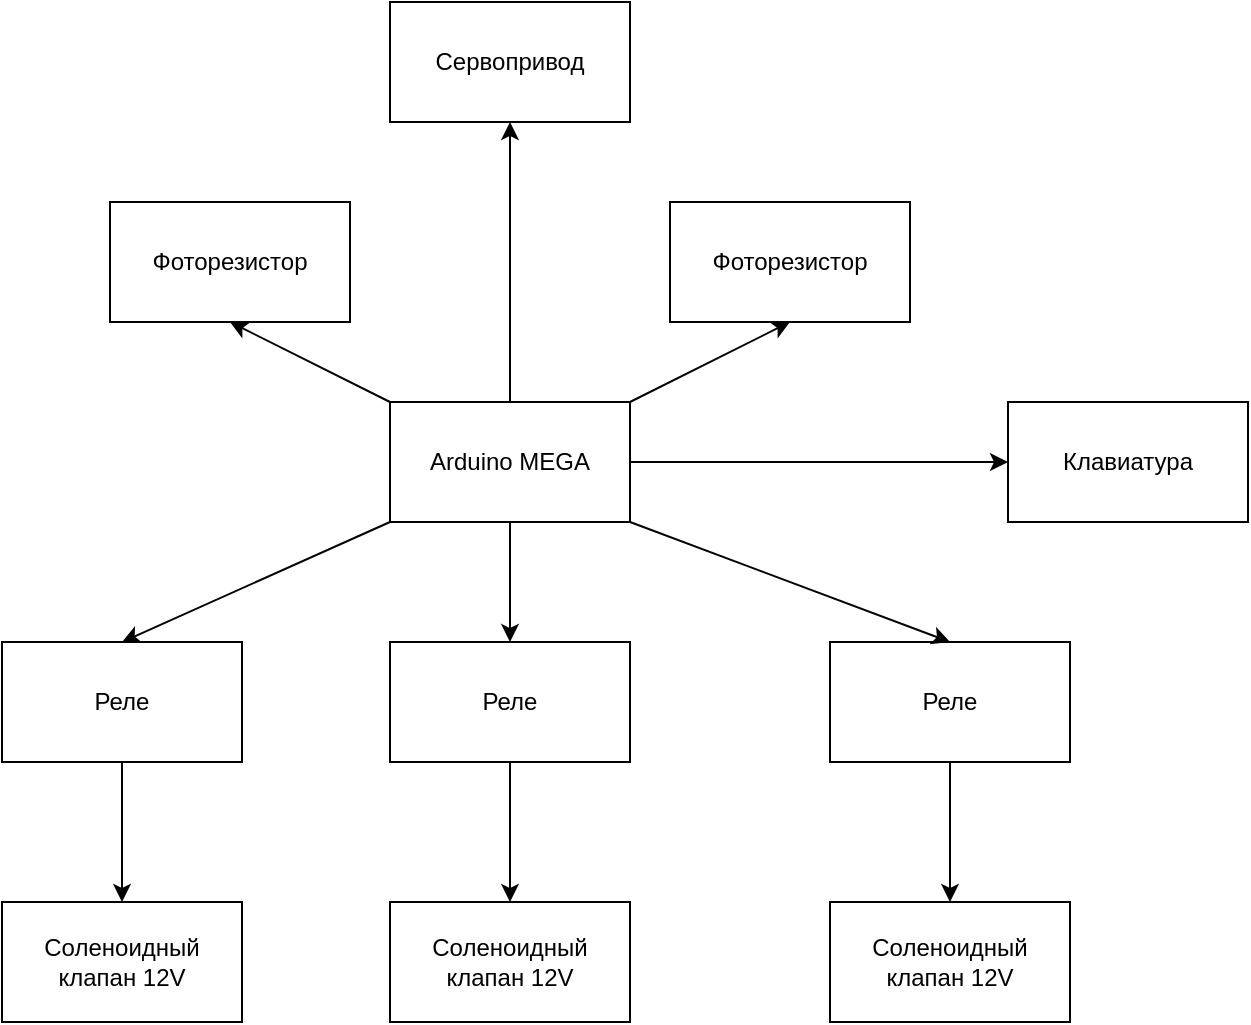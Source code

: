 <mxfile version="26.0.11">
  <diagram name="Страница — 1" id="T1Jc5YZ5e2z9msBJCeWw">
    <mxGraphModel dx="1029" dy="446" grid="0" gridSize="10" guides="1" tooltips="1" connect="1" arrows="1" fold="1" page="1" pageScale="1" pageWidth="827" pageHeight="1169" math="0" shadow="0">
      <root>
        <mxCell id="0" />
        <mxCell id="1" parent="0" />
        <mxCell id="TmbiMUdQjMzt7wLx7HoN-2" value="Arduino MEGA" style="rounded=0;whiteSpace=wrap;html=1;" parent="1" vertex="1">
          <mxGeometry x="340" y="320" width="120" height="60" as="geometry" />
        </mxCell>
        <mxCell id="TmbiMUdQjMzt7wLx7HoN-8" value="Фоторезистор" style="rounded=0;whiteSpace=wrap;html=1;" parent="1" vertex="1">
          <mxGeometry x="200" y="220" width="120" height="60" as="geometry" />
        </mxCell>
        <mxCell id="TmbiMUdQjMzt7wLx7HoN-12" value="Фоторезистор" style="rounded=0;whiteSpace=wrap;html=1;" parent="1" vertex="1">
          <mxGeometry x="480" y="220" width="120" height="60" as="geometry" />
        </mxCell>
        <mxCell id="TmbiMUdQjMzt7wLx7HoN-15" value="Сервопривод" style="rounded=0;whiteSpace=wrap;html=1;" parent="1" vertex="1">
          <mxGeometry x="340" y="120" width="120" height="60" as="geometry" />
        </mxCell>
        <mxCell id="TmbiMUdQjMzt7wLx7HoN-17" value="Реле" style="rounded=0;whiteSpace=wrap;html=1;" parent="1" vertex="1">
          <mxGeometry x="560" y="440" width="120" height="60" as="geometry" />
        </mxCell>
        <mxCell id="TmbiMUdQjMzt7wLx7HoN-18" value="Реле" style="rounded=0;whiteSpace=wrap;html=1;" parent="1" vertex="1">
          <mxGeometry x="340" y="440" width="120" height="60" as="geometry" />
        </mxCell>
        <mxCell id="TmbiMUdQjMzt7wLx7HoN-19" value="Реле" style="rounded=0;whiteSpace=wrap;html=1;" parent="1" vertex="1">
          <mxGeometry x="146" y="440" width="120" height="60" as="geometry" />
        </mxCell>
        <mxCell id="TmbiMUdQjMzt7wLx7HoN-30" value="Клавиатура" style="rounded=0;whiteSpace=wrap;html=1;" parent="1" vertex="1">
          <mxGeometry x="649" y="320" width="120" height="60" as="geometry" />
        </mxCell>
        <mxCell id="TmbiMUdQjMzt7wLx7HoN-34" value="" style="endArrow=classic;html=1;rounded=0;entryX=0.5;entryY=0;entryDx=0;entryDy=0;exitX=0.5;exitY=1;exitDx=0;exitDy=0;" parent="1" source="TmbiMUdQjMzt7wLx7HoN-19" edge="1">
          <mxGeometry width="50" height="50" relative="1" as="geometry">
            <mxPoint x="216" y="500" as="sourcePoint" />
            <mxPoint x="206" y="570" as="targetPoint" />
          </mxGeometry>
        </mxCell>
        <mxCell id="TmbiMUdQjMzt7wLx7HoN-35" value="" style="endArrow=classic;html=1;rounded=0;exitX=0.5;exitY=1;exitDx=0;exitDy=0;" parent="1" source="TmbiMUdQjMzt7wLx7HoN-18" edge="1">
          <mxGeometry width="50" height="50" relative="1" as="geometry">
            <mxPoint x="400" y="490" as="sourcePoint" />
            <mxPoint x="400" y="570" as="targetPoint" />
          </mxGeometry>
        </mxCell>
        <mxCell id="TmbiMUdQjMzt7wLx7HoN-36" value="" style="endArrow=classic;html=1;rounded=0;entryX=0.5;entryY=0;entryDx=0;entryDy=0;" parent="1" edge="1">
          <mxGeometry width="50" height="50" relative="1" as="geometry">
            <mxPoint x="620" y="500" as="sourcePoint" />
            <mxPoint x="620" y="570" as="targetPoint" />
          </mxGeometry>
        </mxCell>
        <mxCell id="TmbiMUdQjMzt7wLx7HoN-37" value="" style="endArrow=classic;html=1;rounded=0;entryX=0.5;entryY=1;entryDx=0;entryDy=0;" parent="1" target="TmbiMUdQjMzt7wLx7HoN-15" edge="1">
          <mxGeometry width="50" height="50" relative="1" as="geometry">
            <mxPoint x="400" y="320" as="sourcePoint" />
            <mxPoint x="400" y="190" as="targetPoint" />
          </mxGeometry>
        </mxCell>
        <mxCell id="TmbiMUdQjMzt7wLx7HoN-38" value="" style="endArrow=classic;html=1;rounded=0;entryX=0.5;entryY=1;entryDx=0;entryDy=0;" parent="1" target="TmbiMUdQjMzt7wLx7HoN-8" edge="1">
          <mxGeometry width="50" height="50" relative="1" as="geometry">
            <mxPoint x="340" y="320" as="sourcePoint" />
            <mxPoint x="390" y="270" as="targetPoint" />
          </mxGeometry>
        </mxCell>
        <mxCell id="TmbiMUdQjMzt7wLx7HoN-39" value="" style="endArrow=classic;html=1;rounded=0;entryX=0.5;entryY=1;entryDx=0;entryDy=0;" parent="1" target="TmbiMUdQjMzt7wLx7HoN-12" edge="1">
          <mxGeometry width="50" height="50" relative="1" as="geometry">
            <mxPoint x="460" y="320" as="sourcePoint" />
            <mxPoint x="510" y="270" as="targetPoint" />
          </mxGeometry>
        </mxCell>
        <mxCell id="TmbiMUdQjMzt7wLx7HoN-40" value="" style="endArrow=classic;html=1;rounded=0;entryX=0.5;entryY=0;entryDx=0;entryDy=0;" parent="1" target="TmbiMUdQjMzt7wLx7HoN-19" edge="1">
          <mxGeometry width="50" height="50" relative="1" as="geometry">
            <mxPoint x="340" y="380" as="sourcePoint" />
            <mxPoint x="390" y="330" as="targetPoint" />
          </mxGeometry>
        </mxCell>
        <mxCell id="TmbiMUdQjMzt7wLx7HoN-41" value="" style="endArrow=classic;html=1;rounded=0;" parent="1" target="TmbiMUdQjMzt7wLx7HoN-18" edge="1">
          <mxGeometry width="50" height="50" relative="1" as="geometry">
            <mxPoint x="400" y="380" as="sourcePoint" />
            <mxPoint x="450" y="330" as="targetPoint" />
          </mxGeometry>
        </mxCell>
        <mxCell id="TmbiMUdQjMzt7wLx7HoN-42" value="" style="endArrow=classic;html=1;rounded=0;entryX=0.5;entryY=0;entryDx=0;entryDy=0;" parent="1" target="TmbiMUdQjMzt7wLx7HoN-17" edge="1">
          <mxGeometry width="50" height="50" relative="1" as="geometry">
            <mxPoint x="460" y="380" as="sourcePoint" />
            <mxPoint x="510" y="330" as="targetPoint" />
          </mxGeometry>
        </mxCell>
        <mxCell id="TmbiMUdQjMzt7wLx7HoN-43" value="" style="endArrow=classic;html=1;rounded=0;entryX=0;entryY=0.5;entryDx=0;entryDy=0;" parent="1" target="TmbiMUdQjMzt7wLx7HoN-30" edge="1">
          <mxGeometry width="50" height="50" relative="1" as="geometry">
            <mxPoint x="460" y="350" as="sourcePoint" />
            <mxPoint x="510" y="300" as="targetPoint" />
          </mxGeometry>
        </mxCell>
        <mxCell id="TmbiMUdQjMzt7wLx7HoN-45" value="Соленоидный клапан 12V" style="rounded=0;whiteSpace=wrap;html=1;" parent="1" vertex="1">
          <mxGeometry x="146" y="570" width="120" height="60" as="geometry" />
        </mxCell>
        <mxCell id="TmbiMUdQjMzt7wLx7HoN-46" value="Соленоидный клапан 12V" style="rounded=0;whiteSpace=wrap;html=1;" parent="1" vertex="1">
          <mxGeometry x="340" y="570" width="120" height="60" as="geometry" />
        </mxCell>
        <mxCell id="TmbiMUdQjMzt7wLx7HoN-47" value="Соленоидный клапан 12V" style="rounded=0;whiteSpace=wrap;html=1;" parent="1" vertex="1">
          <mxGeometry x="560" y="570" width="120" height="60" as="geometry" />
        </mxCell>
      </root>
    </mxGraphModel>
  </diagram>
</mxfile>
